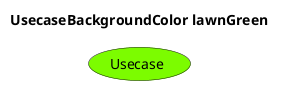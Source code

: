 @startuml
'!include ../../../plantuml-styles/plantuml-ae-skinparam-ex.iuml

skinparam UsecaseBackgroundColor lawnGreen

title UsecaseBackgroundColor lawnGreen

usecase Usecase 
@enduml